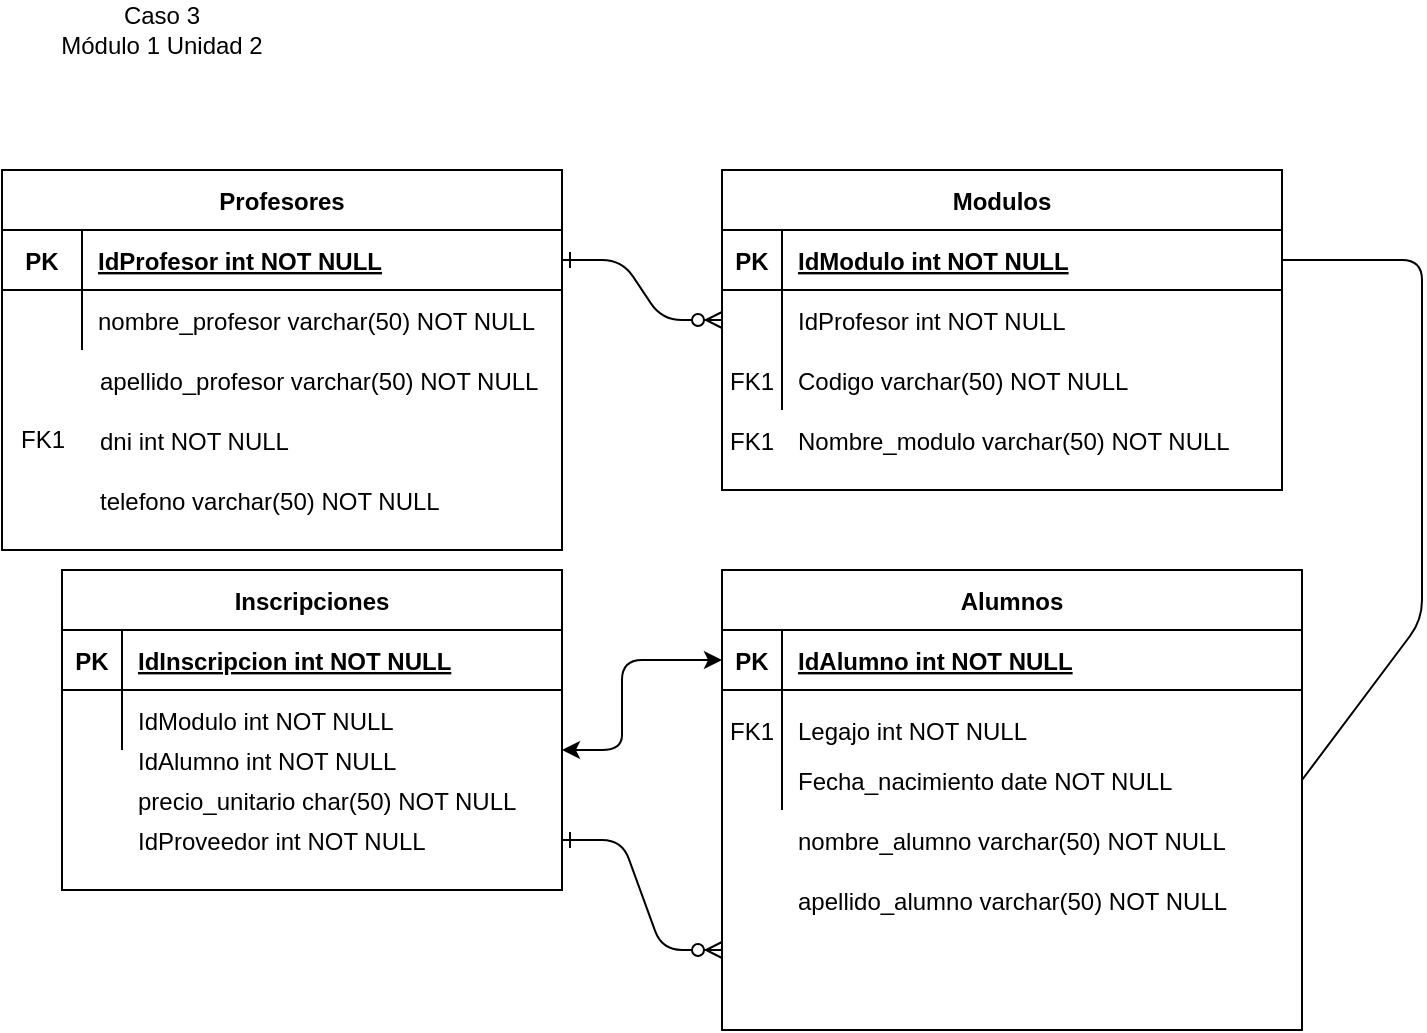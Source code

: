 <mxfile version="13.6.10" type="github">
  <diagram id="qY6m2ZeRlWgvTw5SZQ-P" name="Page-1">
    <mxGraphModel dx="1327" dy="758" grid="1" gridSize="10" guides="1" tooltips="1" connect="1" arrows="1" fold="1" page="1" pageScale="1" pageWidth="827" pageHeight="1169" math="0" shadow="0">
      <root>
        <mxCell id="0" />
        <mxCell id="1" parent="0" />
        <mxCell id="qkcDjprL795d0uu2f6pP-1" value="" style="edgeStyle=entityRelationEdgeStyle;endArrow=ERzeroToMany;startArrow=ERone;endFill=1;startFill=0;" edge="1" parent="1" source="qkcDjprL795d0uu2f6pP-13" target="qkcDjprL795d0uu2f6pP-6">
          <mxGeometry width="100" height="100" relative="1" as="geometry">
            <mxPoint x="340" y="720" as="sourcePoint" />
            <mxPoint x="440" y="620" as="targetPoint" />
          </mxGeometry>
        </mxCell>
        <mxCell id="qkcDjprL795d0uu2f6pP-2" value="Modulos" style="shape=table;startSize=30;container=1;collapsible=1;childLayout=tableLayout;fixedRows=1;rowLines=0;fontStyle=1;align=center;resizeLast=1;" vertex="1" parent="1">
          <mxGeometry x="450" y="120" width="280" height="160" as="geometry" />
        </mxCell>
        <mxCell id="qkcDjprL795d0uu2f6pP-3" value="" style="shape=partialRectangle;collapsible=0;dropTarget=0;pointerEvents=0;fillColor=none;points=[[0,0.5],[1,0.5]];portConstraint=eastwest;top=0;left=0;right=0;bottom=1;" vertex="1" parent="qkcDjprL795d0uu2f6pP-2">
          <mxGeometry y="30" width="280" height="30" as="geometry" />
        </mxCell>
        <mxCell id="qkcDjprL795d0uu2f6pP-4" value="PK" style="shape=partialRectangle;overflow=hidden;connectable=0;fillColor=none;top=0;left=0;bottom=0;right=0;fontStyle=1;" vertex="1" parent="qkcDjprL795d0uu2f6pP-3">
          <mxGeometry width="30" height="30" as="geometry" />
        </mxCell>
        <mxCell id="qkcDjprL795d0uu2f6pP-5" value="IdModulo int NOT NULL " style="shape=partialRectangle;overflow=hidden;connectable=0;fillColor=none;top=0;left=0;bottom=0;right=0;align=left;spacingLeft=6;fontStyle=5;" vertex="1" parent="qkcDjprL795d0uu2f6pP-3">
          <mxGeometry x="30" width="250" height="30" as="geometry" />
        </mxCell>
        <mxCell id="qkcDjprL795d0uu2f6pP-6" value="" style="shape=partialRectangle;collapsible=0;dropTarget=0;pointerEvents=0;fillColor=none;points=[[0,0.5],[1,0.5]];portConstraint=eastwest;top=0;left=0;right=0;bottom=0;" vertex="1" parent="qkcDjprL795d0uu2f6pP-2">
          <mxGeometry y="60" width="280" height="30" as="geometry" />
        </mxCell>
        <mxCell id="qkcDjprL795d0uu2f6pP-7" value="" style="shape=partialRectangle;overflow=hidden;connectable=0;fillColor=none;top=0;left=0;bottom=0;right=0;" vertex="1" parent="qkcDjprL795d0uu2f6pP-6">
          <mxGeometry width="30" height="30" as="geometry" />
        </mxCell>
        <mxCell id="qkcDjprL795d0uu2f6pP-8" value="IdProfesor int NOT NULL" style="shape=partialRectangle;overflow=hidden;connectable=0;fillColor=none;top=0;left=0;bottom=0;right=0;align=left;spacingLeft=6;" vertex="1" parent="qkcDjprL795d0uu2f6pP-6">
          <mxGeometry x="30" width="250" height="30" as="geometry" />
        </mxCell>
        <mxCell id="qkcDjprL795d0uu2f6pP-9" value="" style="shape=partialRectangle;collapsible=0;dropTarget=0;pointerEvents=0;fillColor=none;points=[[0,0.5],[1,0.5]];portConstraint=eastwest;top=0;left=0;right=0;bottom=0;" vertex="1" parent="qkcDjprL795d0uu2f6pP-2">
          <mxGeometry y="90" width="280" height="30" as="geometry" />
        </mxCell>
        <mxCell id="qkcDjprL795d0uu2f6pP-10" value="FK1" style="shape=partialRectangle;overflow=hidden;connectable=0;fillColor=none;top=0;left=0;bottom=0;right=0;" vertex="1" parent="qkcDjprL795d0uu2f6pP-9">
          <mxGeometry width="30" height="30" as="geometry" />
        </mxCell>
        <mxCell id="qkcDjprL795d0uu2f6pP-11" value="Codigo varchar(50) NOT NULL" style="shape=partialRectangle;overflow=hidden;connectable=0;fillColor=none;top=0;left=0;bottom=0;right=0;align=left;spacingLeft=6;" vertex="1" parent="qkcDjprL795d0uu2f6pP-9">
          <mxGeometry x="30" width="250" height="30" as="geometry" />
        </mxCell>
        <mxCell id="qkcDjprL795d0uu2f6pP-12" value="Profesores" style="shape=table;startSize=30;container=1;collapsible=1;childLayout=tableLayout;fixedRows=1;rowLines=0;fontStyle=1;align=center;resizeLast=1;" vertex="1" parent="1">
          <mxGeometry x="90" y="120" width="280" height="190" as="geometry" />
        </mxCell>
        <mxCell id="qkcDjprL795d0uu2f6pP-13" value="" style="shape=partialRectangle;collapsible=0;dropTarget=0;pointerEvents=0;fillColor=none;points=[[0,0.5],[1,0.5]];portConstraint=eastwest;top=0;left=0;right=0;bottom=1;" vertex="1" parent="qkcDjprL795d0uu2f6pP-12">
          <mxGeometry y="30" width="280" height="30" as="geometry" />
        </mxCell>
        <mxCell id="qkcDjprL795d0uu2f6pP-14" value="PK" style="shape=partialRectangle;overflow=hidden;connectable=0;fillColor=none;top=0;left=0;bottom=0;right=0;fontStyle=1;" vertex="1" parent="qkcDjprL795d0uu2f6pP-13">
          <mxGeometry width="40" height="30" as="geometry" />
        </mxCell>
        <mxCell id="qkcDjprL795d0uu2f6pP-15" value="IdProfesor int NOT NULL " style="shape=partialRectangle;overflow=hidden;connectable=0;fillColor=none;top=0;left=0;bottom=0;right=0;align=left;spacingLeft=6;fontStyle=5;" vertex="1" parent="qkcDjprL795d0uu2f6pP-13">
          <mxGeometry x="40" width="240" height="30" as="geometry" />
        </mxCell>
        <mxCell id="qkcDjprL795d0uu2f6pP-16" value="" style="shape=partialRectangle;collapsible=0;dropTarget=0;pointerEvents=0;fillColor=none;points=[[0,0.5],[1,0.5]];portConstraint=eastwest;top=0;left=0;right=0;bottom=0;" vertex="1" parent="qkcDjprL795d0uu2f6pP-12">
          <mxGeometry y="60" width="280" height="30" as="geometry" />
        </mxCell>
        <mxCell id="qkcDjprL795d0uu2f6pP-17" value="" style="shape=partialRectangle;overflow=hidden;connectable=0;fillColor=none;top=0;left=0;bottom=0;right=0;" vertex="1" parent="qkcDjprL795d0uu2f6pP-16">
          <mxGeometry width="40" height="30" as="geometry" />
        </mxCell>
        <mxCell id="qkcDjprL795d0uu2f6pP-18" value="nombre_profesor varchar(50) NOT NULL" style="shape=partialRectangle;overflow=hidden;connectable=0;fillColor=none;top=0;left=0;bottom=0;right=0;align=left;spacingLeft=6;" vertex="1" parent="qkcDjprL795d0uu2f6pP-16">
          <mxGeometry x="40" width="240" height="30" as="geometry" />
        </mxCell>
        <mxCell id="qkcDjprL795d0uu2f6pP-19" value="apellido_profesor varchar(50) NOT NULL" style="shape=partialRectangle;overflow=hidden;connectable=0;fillColor=none;top=0;left=0;bottom=0;right=0;align=left;spacingLeft=6;" vertex="1" parent="1">
          <mxGeometry x="131" y="210" width="229" height="30" as="geometry" />
        </mxCell>
        <mxCell id="qkcDjprL795d0uu2f6pP-20" value="dni int NOT NULL" style="shape=partialRectangle;overflow=hidden;connectable=0;fillColor=none;top=0;left=0;bottom=0;right=0;align=left;spacingLeft=6;" vertex="1" parent="1">
          <mxGeometry x="131" y="240" width="220" height="30" as="geometry" />
        </mxCell>
        <mxCell id="qkcDjprL795d0uu2f6pP-21" value="telefono varchar(50) NOT NULL" style="shape=partialRectangle;overflow=hidden;connectable=0;fillColor=none;top=0;left=0;bottom=0;right=0;align=left;spacingLeft=6;" vertex="1" parent="1">
          <mxGeometry x="131" y="270" width="220" height="30" as="geometry" />
        </mxCell>
        <mxCell id="qkcDjprL795d0uu2f6pP-22" value="Inscripciones" style="shape=table;startSize=30;container=1;collapsible=1;childLayout=tableLayout;fixedRows=1;rowLines=0;fontStyle=1;align=center;resizeLast=1;" vertex="1" parent="1">
          <mxGeometry x="120" y="320" width="250" height="160" as="geometry" />
        </mxCell>
        <mxCell id="qkcDjprL795d0uu2f6pP-23" value="" style="shape=partialRectangle;collapsible=0;dropTarget=0;pointerEvents=0;fillColor=none;points=[[0,0.5],[1,0.5]];portConstraint=eastwest;top=0;left=0;right=0;bottom=1;" vertex="1" parent="qkcDjprL795d0uu2f6pP-22">
          <mxGeometry y="30" width="250" height="30" as="geometry" />
        </mxCell>
        <mxCell id="qkcDjprL795d0uu2f6pP-24" value="PK" style="shape=partialRectangle;overflow=hidden;connectable=0;fillColor=none;top=0;left=0;bottom=0;right=0;fontStyle=1;" vertex="1" parent="qkcDjprL795d0uu2f6pP-23">
          <mxGeometry width="30" height="30" as="geometry" />
        </mxCell>
        <mxCell id="qkcDjprL795d0uu2f6pP-25" value="IdInscripcion int NOT NULL " style="shape=partialRectangle;overflow=hidden;connectable=0;fillColor=none;top=0;left=0;bottom=0;right=0;align=left;spacingLeft=6;fontStyle=5;" vertex="1" parent="qkcDjprL795d0uu2f6pP-23">
          <mxGeometry x="30" width="220" height="30" as="geometry" />
        </mxCell>
        <mxCell id="qkcDjprL795d0uu2f6pP-26" value="" style="shape=partialRectangle;collapsible=0;dropTarget=0;pointerEvents=0;fillColor=none;points=[[0,0.5],[1,0.5]];portConstraint=eastwest;top=0;left=0;right=0;bottom=0;" vertex="1" parent="qkcDjprL795d0uu2f6pP-22">
          <mxGeometry y="60" width="250" height="30" as="geometry" />
        </mxCell>
        <mxCell id="qkcDjprL795d0uu2f6pP-27" value="" style="shape=partialRectangle;overflow=hidden;connectable=0;fillColor=none;top=0;left=0;bottom=0;right=0;" vertex="1" parent="qkcDjprL795d0uu2f6pP-26">
          <mxGeometry width="30" height="30" as="geometry" />
        </mxCell>
        <mxCell id="qkcDjprL795d0uu2f6pP-28" value="IdModulo int NOT NULL" style="shape=partialRectangle;overflow=hidden;connectable=0;fillColor=none;top=0;left=0;bottom=0;right=0;align=left;spacingLeft=6;" vertex="1" parent="qkcDjprL795d0uu2f6pP-26">
          <mxGeometry x="30" width="220" height="30" as="geometry" />
        </mxCell>
        <mxCell id="qkcDjprL795d0uu2f6pP-29" value="IdAlumno int NOT NULL" style="shape=partialRectangle;overflow=hidden;connectable=0;fillColor=none;top=0;left=0;bottom=0;right=0;align=left;spacingLeft=6;" vertex="1" parent="1">
          <mxGeometry x="150" y="400" width="220" height="30" as="geometry" />
        </mxCell>
        <mxCell id="qkcDjprL795d0uu2f6pP-30" value="precio_unitario char(50) NOT NULL" style="shape=partialRectangle;overflow=hidden;connectable=0;fillColor=none;top=0;left=0;bottom=0;right=0;align=left;spacingLeft=6;" vertex="1" parent="1">
          <mxGeometry x="150" y="420" width="220" height="30" as="geometry" />
        </mxCell>
        <mxCell id="qkcDjprL795d0uu2f6pP-31" value="IdProveedor int NOT NULL" style="shape=partialRectangle;overflow=hidden;connectable=0;fillColor=none;top=0;left=0;bottom=0;right=0;align=left;spacingLeft=6;" vertex="1" parent="1">
          <mxGeometry x="150" y="440" width="220" height="30" as="geometry" />
        </mxCell>
        <mxCell id="qkcDjprL795d0uu2f6pP-32" value="" style="edgeStyle=entityRelationEdgeStyle;endArrow=ERzeroToMany;startArrow=ERone;endFill=1;startFill=0;entryX=0;entryY=0.5;entryDx=0;entryDy=0;" edge="1" parent="1">
          <mxGeometry width="100" height="100" relative="1" as="geometry">
            <mxPoint x="370" y="455" as="sourcePoint" />
            <mxPoint x="450.0" y="510" as="targetPoint" />
          </mxGeometry>
        </mxCell>
        <mxCell id="qkcDjprL795d0uu2f6pP-33" value="" style="endArrow=none;html=1;entryX=1;entryY=0.5;entryDx=0;entryDy=0;exitX=1;exitY=0.5;exitDx=0;exitDy=0;" edge="1" parent="1" source="qkcDjprL795d0uu2f6pP-48" target="qkcDjprL795d0uu2f6pP-3">
          <mxGeometry width="50" height="50" relative="1" as="geometry">
            <mxPoint x="750" y="220" as="sourcePoint" />
            <mxPoint x="800" y="170" as="targetPoint" />
            <Array as="points">
              <mxPoint x="800" y="345" />
              <mxPoint x="800" y="250" />
              <mxPoint x="800" y="165" />
            </Array>
          </mxGeometry>
        </mxCell>
        <mxCell id="qkcDjprL795d0uu2f6pP-34" value="FK1" style="text;html=1;align=center;verticalAlign=middle;resizable=0;points=[];autosize=1;" vertex="1" parent="1">
          <mxGeometry x="90" y="245" width="40" height="20" as="geometry" />
        </mxCell>
        <mxCell id="qkcDjprL795d0uu2f6pP-35" value="" style="endArrow=classic;startArrow=classic;html=1;entryX=0;entryY=0.5;entryDx=0;entryDy=0;" edge="1" parent="1" target="qkcDjprL795d0uu2f6pP-42">
          <mxGeometry width="50" height="50" relative="1" as="geometry">
            <mxPoint x="370" y="410" as="sourcePoint" />
            <mxPoint x="120" y="380" as="targetPoint" />
            <Array as="points">
              <mxPoint x="400" y="410" />
              <mxPoint x="400" y="395" />
              <mxPoint x="400" y="365" />
            </Array>
          </mxGeometry>
        </mxCell>
        <mxCell id="qkcDjprL795d0uu2f6pP-36" value="&lt;div&gt;Caso 3&lt;/div&gt;&lt;div&gt;Módulo 1 Unidad 2&lt;/div&gt;" style="text;html=1;strokeColor=none;fillColor=none;align=center;verticalAlign=middle;whiteSpace=wrap;rounded=0;" vertex="1" parent="1">
          <mxGeometry x="110" y="40" width="120" height="20" as="geometry" />
        </mxCell>
        <mxCell id="qkcDjprL795d0uu2f6pP-37" value="FK1" style="shape=partialRectangle;overflow=hidden;connectable=0;fillColor=none;top=0;left=0;bottom=0;right=0;" vertex="1" parent="1">
          <mxGeometry x="450" y="385" width="30" height="30" as="geometry" />
        </mxCell>
        <mxCell id="qkcDjprL795d0uu2f6pP-38" value="Legajo int NOT NULL" style="shape=partialRectangle;overflow=hidden;connectable=0;fillColor=none;top=0;left=0;bottom=0;right=0;align=left;spacingLeft=6;" vertex="1" parent="1">
          <mxGeometry x="480" y="385" width="260" height="30" as="geometry" />
        </mxCell>
        <mxCell id="qkcDjprL795d0uu2f6pP-39" value="" style="shape=partialRectangle;overflow=hidden;connectable=0;fillColor=none;top=0;left=0;bottom=0;right=0;" vertex="1" parent="1">
          <mxGeometry x="450" y="410" width="30" height="30" as="geometry" />
        </mxCell>
        <mxCell id="qkcDjprL795d0uu2f6pP-40" value="Fecha_nacimiento date NOT NULL" style="shape=partialRectangle;overflow=hidden;connectable=0;fillColor=none;top=0;left=0;bottom=0;right=0;align=left;spacingLeft=6;" vertex="1" parent="1">
          <mxGeometry x="480" y="410" width="260" height="30" as="geometry" />
        </mxCell>
        <mxCell id="qkcDjprL795d0uu2f6pP-41" value="Alumnos" style="shape=table;startSize=30;container=1;collapsible=1;childLayout=tableLayout;fixedRows=1;rowLines=0;fontStyle=1;align=center;resizeLast=1;" vertex="1" parent="1">
          <mxGeometry x="450" y="320" width="290" height="230" as="geometry" />
        </mxCell>
        <mxCell id="qkcDjprL795d0uu2f6pP-42" value="" style="shape=partialRectangle;collapsible=0;dropTarget=0;pointerEvents=0;fillColor=none;points=[[0,0.5],[1,0.5]];portConstraint=eastwest;top=0;left=0;right=0;bottom=1;" vertex="1" parent="qkcDjprL795d0uu2f6pP-41">
          <mxGeometry y="30" width="290" height="30" as="geometry" />
        </mxCell>
        <mxCell id="qkcDjprL795d0uu2f6pP-43" value="PK" style="shape=partialRectangle;overflow=hidden;connectable=0;fillColor=none;top=0;left=0;bottom=0;right=0;fontStyle=1;" vertex="1" parent="qkcDjprL795d0uu2f6pP-42">
          <mxGeometry width="30" height="30" as="geometry" />
        </mxCell>
        <mxCell id="qkcDjprL795d0uu2f6pP-44" value="IdAlumno int NOT NULL " style="shape=partialRectangle;overflow=hidden;connectable=0;fillColor=none;top=0;left=0;bottom=0;right=0;align=left;spacingLeft=6;fontStyle=5;" vertex="1" parent="qkcDjprL795d0uu2f6pP-42">
          <mxGeometry x="30" width="260" height="30" as="geometry" />
        </mxCell>
        <mxCell id="qkcDjprL795d0uu2f6pP-45" value="" style="shape=partialRectangle;collapsible=0;dropTarget=0;pointerEvents=0;fillColor=none;points=[[0,0.5],[1,0.5]];portConstraint=eastwest;top=0;left=0;right=0;bottom=0;" vertex="1" parent="qkcDjprL795d0uu2f6pP-41">
          <mxGeometry y="60" width="290" height="30" as="geometry" />
        </mxCell>
        <mxCell id="qkcDjprL795d0uu2f6pP-46" value="" style="shape=partialRectangle;overflow=hidden;connectable=0;fillColor=none;top=0;left=0;bottom=0;right=0;" vertex="1" parent="qkcDjprL795d0uu2f6pP-45">
          <mxGeometry width="30" height="30" as="geometry" />
        </mxCell>
        <mxCell id="qkcDjprL795d0uu2f6pP-47" value="&#xa;&#xa;" style="shape=partialRectangle;overflow=hidden;connectable=0;fillColor=none;top=0;left=0;bottom=0;right=0;align=left;spacingLeft=6;" vertex="1" parent="qkcDjprL795d0uu2f6pP-45">
          <mxGeometry x="30" width="260" height="30" as="geometry" />
        </mxCell>
        <mxCell id="qkcDjprL795d0uu2f6pP-48" value="" style="shape=partialRectangle;collapsible=0;dropTarget=0;pointerEvents=0;fillColor=none;points=[[0,0.5],[1,0.5]];portConstraint=eastwest;top=0;left=0;right=0;bottom=0;" vertex="1" parent="qkcDjprL795d0uu2f6pP-41">
          <mxGeometry y="90" width="290" height="30" as="geometry" />
        </mxCell>
        <mxCell id="qkcDjprL795d0uu2f6pP-49" value="" style="shape=partialRectangle;overflow=hidden;connectable=0;fillColor=none;top=0;left=0;bottom=0;right=0;fontStyle=1" vertex="1" parent="qkcDjprL795d0uu2f6pP-48">
          <mxGeometry width="30" height="30" as="geometry" />
        </mxCell>
        <mxCell id="qkcDjprL795d0uu2f6pP-50" value="" style="shape=partialRectangle;overflow=hidden;connectable=0;fillColor=none;top=0;left=0;bottom=0;right=0;align=left;spacingLeft=6;fontStyle=1" vertex="1" parent="qkcDjprL795d0uu2f6pP-48">
          <mxGeometry x="30" width="260" height="30" as="geometry" />
        </mxCell>
        <mxCell id="qkcDjprL795d0uu2f6pP-51" value="FK1" style="shape=partialRectangle;overflow=hidden;connectable=0;fillColor=none;top=0;left=0;bottom=0;right=0;" vertex="1" parent="1">
          <mxGeometry x="450" y="240" width="30" height="30" as="geometry" />
        </mxCell>
        <mxCell id="qkcDjprL795d0uu2f6pP-52" value="Nombre_modulo varchar(50) NOT NULL" style="shape=partialRectangle;overflow=hidden;connectable=0;fillColor=none;top=0;left=0;bottom=0;right=0;align=left;spacingLeft=6;" vertex="1" parent="1">
          <mxGeometry x="480" y="240" width="230" height="30" as="geometry" />
        </mxCell>
        <mxCell id="qkcDjprL795d0uu2f6pP-53" value="nombre_alumno varchar(50) NOT NULL" style="shape=partialRectangle;overflow=hidden;connectable=0;fillColor=none;top=0;left=0;bottom=0;right=0;align=left;spacingLeft=6;fontStyle=0" vertex="1" parent="1">
          <mxGeometry x="480" y="440" width="260" height="30" as="geometry" />
        </mxCell>
        <mxCell id="qkcDjprL795d0uu2f6pP-54" value="apellido_alumno varchar(50) NOT NULL" style="shape=partialRectangle;overflow=hidden;connectable=0;fillColor=none;top=0;left=0;bottom=0;right=0;align=left;spacingLeft=6;fontStyle=0" vertex="1" parent="1">
          <mxGeometry x="480" y="470" width="260" height="30" as="geometry" />
        </mxCell>
      </root>
    </mxGraphModel>
  </diagram>
</mxfile>
